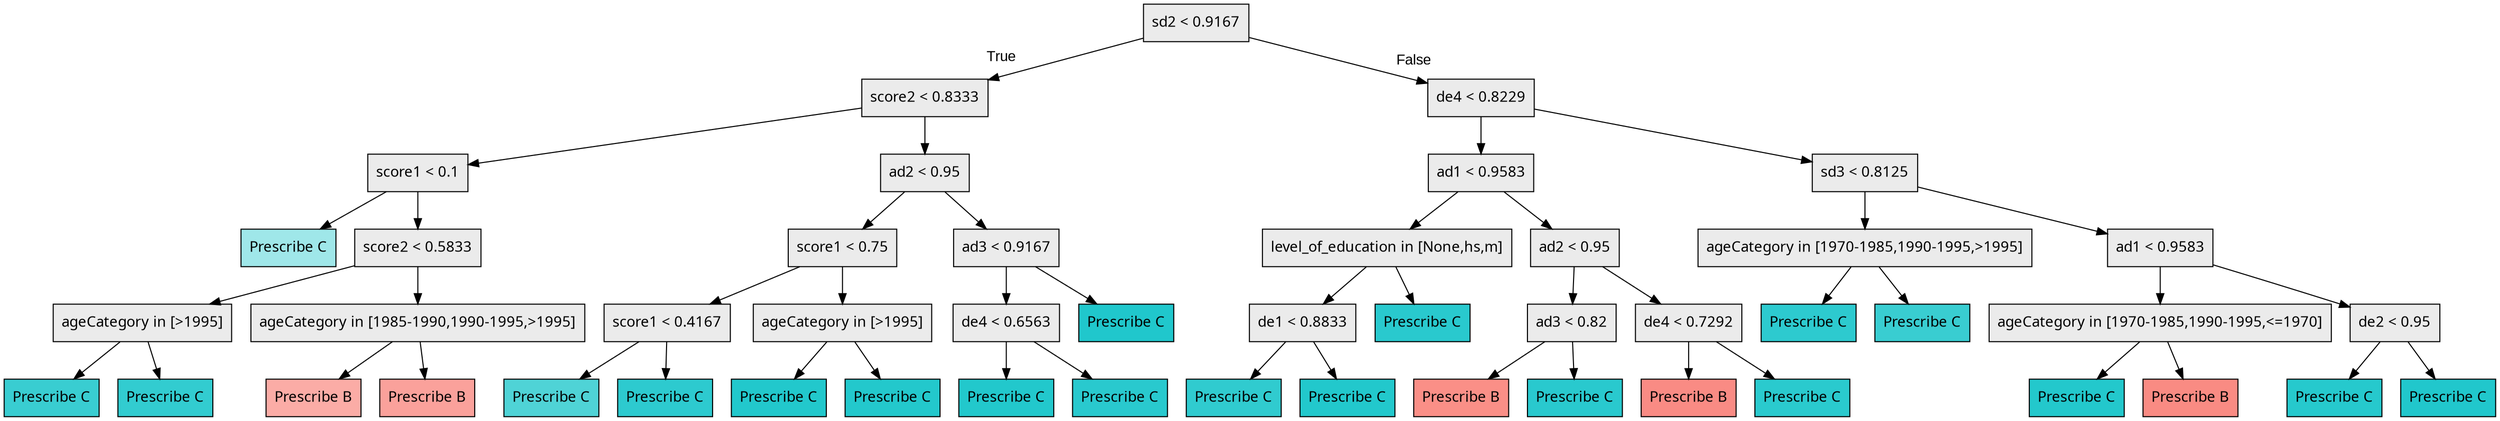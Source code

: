 digraph "G" {
1 [fillcolor="#EBEBEB", fontname="bold arial", label="sd2 &lt; 0.9167", shape=box, style="filled"];
2 [fillcolor="#EBEBEB", fontname="bold arial", label="score2 &lt; 0.8333", shape=box, style="filled"];
3 [fillcolor="#EBEBEB", fontname="bold arial", label="score1 &lt; 0.1", shape=box, style="filled"];
4 [color=black, fillcolor="#00BFC460", fontname="bold arial", label="Prescribe C", shape=box, style="filled"];
5 [fillcolor="#EBEBEB", fontname="bold arial", label="score2 &lt; 0.5833", shape=box, style="filled"];
6 [fillcolor="#EBEBEB", fontname="bold arial", label="ageCategory in [&gt;1995]", shape=box, style="filled"];
7 [color=black, fillcolor="#00BFC4c6", fontname="bold arial", label="Prescribe C", shape=box, style="filled"];
8 [color=black, fillcolor="#00BFC4cd", fontname="bold arial", label="Prescribe C", shape=box, style="filled"];
9 [fillcolor="#EBEBEB", fontname="bold arial", label="ageCategory in [1985-1990,1990-1995,&gt;1995]", shape=box, style="filled"];
10 [color=black, fillcolor="#F8766D9b", fontname="bold arial", label="Prescribe B", shape=box, style="filled"];
11 [color=black, fillcolor="#F8766Daf", fontname="bold arial", label="Prescribe B", shape=box, style="filled"];
12 [fillcolor="#EBEBEB", fontname="bold arial", label="ad2 &lt; 0.95", shape=box, style="filled"];
13 [fillcolor="#EBEBEB", fontname="bold arial", label="score1 &lt; 0.75", shape=box, style="filled"];
14 [fillcolor="#EBEBEB", fontname="bold arial", label="score1 &lt; 0.4167", shape=box, style="filled"];
15 [color=black, fillcolor="#00BFC4b0", fontname="bold arial", label="Prescribe C", shape=box, style="filled"];
16 [color=black, fillcolor="#00BFC4d2", fontname="bold arial", label="Prescribe C", shape=box, style="filled"];
17 [fillcolor="#EBEBEB", fontname="bold arial", label="ageCategory in [&gt;1995]", shape=box, style="filled"];
18 [color=black, fillcolor="#00BFC4dd", fontname="bold arial", label="Prescribe C", shape=box, style="filled"];
19 [color=black, fillcolor="#00BFC4dc", fontname="bold arial", label="Prescribe C", shape=box, style="filled"];
20 [fillcolor="#EBEBEB", fontname="bold arial", label="ad3 &lt; 0.9167", shape=box, style="filled"];
21 [fillcolor="#EBEBEB", fontname="bold arial", label="de4 &lt; 0.6563", shape=box, style="filled"];
22 [color=black, fillcolor="#00BFC4dd", fontname="bold arial", label="Prescribe C", shape=box, style="filled"];
23 [color=black, fillcolor="#00BFC4d6", fontname="bold arial", label="Prescribe C", shape=box, style="filled"];
24 [color=black, fillcolor="#00BFC4df", fontname="bold arial", label="Prescribe C", shape=box, style="filled"];
25 [fillcolor="#EBEBEB", fontname="bold arial", label="de4 &lt; 0.8229", shape=box, style="filled"];
26 [fillcolor="#EBEBEB", fontname="bold arial", label="ad1 &lt; 0.9583", shape=box, style="filled"];
27 [fillcolor="#EBEBEB", fontname="bold arial", label="level_of_education in [None,hs,m]", shape=box, style="filled"];
28 [fillcolor="#EBEBEB", fontname="bold arial", label="de1 &lt; 0.8833", shape=box, style="filled"];
29 [color=black, fillcolor="#00BFC4cf", fontname="bold arial", label="Prescribe C", shape=box, style="filled"];
30 [color=black, fillcolor="#00BFC4dd", fontname="bold arial", label="Prescribe C", shape=box, style="filled"];
31 [color=black, fillcolor="#00BFC4d6", fontname="bold arial", label="Prescribe C", shape=box, style="filled"];
32 [fillcolor="#EBEBEB", fontname="bold arial", label="ad2 &lt; 0.95", shape=box, style="filled"];
33 [fillcolor="#EBEBEB", fontname="bold arial", label="ad3 &lt; 0.82", shape=box, style="filled"];
34 [color=black, fillcolor="#F8766Dd1", fontname="bold arial", label="Prescribe B", shape=box, style="filled"];
35 [color=black, fillcolor="#00BFC4d6", fontname="bold arial", label="Prescribe C", shape=box, style="filled"];
36 [fillcolor="#EBEBEB", fontname="bold arial", label="de4 &lt; 0.7292", shape=box, style="filled"];
37 [color=black, fillcolor="#F8766Dd7", fontname="bold arial", label="Prescribe B", shape=box, style="filled"];
38 [color=black, fillcolor="#00BFC4d5", fontname="bold arial", label="Prescribe C", shape=box, style="filled"];
39 [fillcolor="#EBEBEB", fontname="bold arial", label="sd3 &lt; 0.8125", shape=box, style="filled"];
40 [fillcolor="#EBEBEB", fontname="bold arial", label="ageCategory in [1970-1985,1990-1995,&gt;1995]", shape=box, style="filled"];
41 [color=black, fillcolor="#00BFC4d2", fontname="bold arial", label="Prescribe C", shape=box, style="filled"];
42 [color=black, fillcolor="#00BFC4c6", fontname="bold arial", label="Prescribe C", shape=box, style="filled"];
43 [fillcolor="#EBEBEB", fontname="bold arial", label="ad1 &lt; 0.9583", shape=box, style="filled"];
44 [fillcolor="#EBEBEB", fontname="bold arial", label="ageCategory in [1970-1985,1990-1995,&lt;=1970]", shape=box, style="filled"];
45 [color=black, fillcolor="#00BFC4dc", fontname="bold arial", label="Prescribe C", shape=box, style="filled"];
46 [color=black, fillcolor="#F8766Dd8", fontname="bold arial", label="Prescribe B", shape=box, style="filled"];
47 [fillcolor="#EBEBEB", fontname="bold arial", label="de2 &lt; 0.95", shape=box, style="filled"];
48 [color=black, fillcolor="#00BFC4d9", fontname="bold arial", label="Prescribe C", shape=box, style="filled"];
49 [color=black, fillcolor="#00BFC4de", fontname="bold arial", label="Prescribe C", shape=box, style="filled"];
1 -> 2  [fontname="arial", headlabel="True", key=0, labelangle=45, labeldistance="2.5"];
1 -> 25  [fontname="arial", headlabel="False", key=0, labelangle="-45", labeldistance="2.5"];
2 -> 3  [key=0];
2 -> 12  [key=0];
3 -> 4  [key=0];
3 -> 5  [key=0];
5 -> 6  [key=0];
5 -> 9  [key=0];
6 -> 7  [key=0];
6 -> 8  [key=0];
9 -> 10  [key=0];
9 -> 11  [key=0];
12 -> 13  [key=0];
12 -> 20  [key=0];
13 -> 14  [key=0];
13 -> 17  [key=0];
14 -> 15  [key=0];
14 -> 16  [key=0];
17 -> 18  [key=0];
17 -> 19  [key=0];
20 -> 21  [key=0];
20 -> 24  [key=0];
21 -> 22  [key=0];
21 -> 23  [key=0];
25 -> 26  [key=0];
25 -> 39  [key=0];
26 -> 27  [key=0];
26 -> 32  [key=0];
27 -> 28  [key=0];
27 -> 31  [key=0];
28 -> 29  [key=0];
28 -> 30  [key=0];
32 -> 33  [key=0];
32 -> 36  [key=0];
33 -> 34  [key=0];
33 -> 35  [key=0];
36 -> 37  [key=0];
36 -> 38  [key=0];
39 -> 40  [key=0];
39 -> 43  [key=0];
40 -> 41  [key=0];
40 -> 42  [key=0];
43 -> 44  [key=0];
43 -> 47  [key=0];
44 -> 45  [key=0];
44 -> 46  [key=0];
47 -> 48  [key=0];
47 -> 49  [key=0];
}
